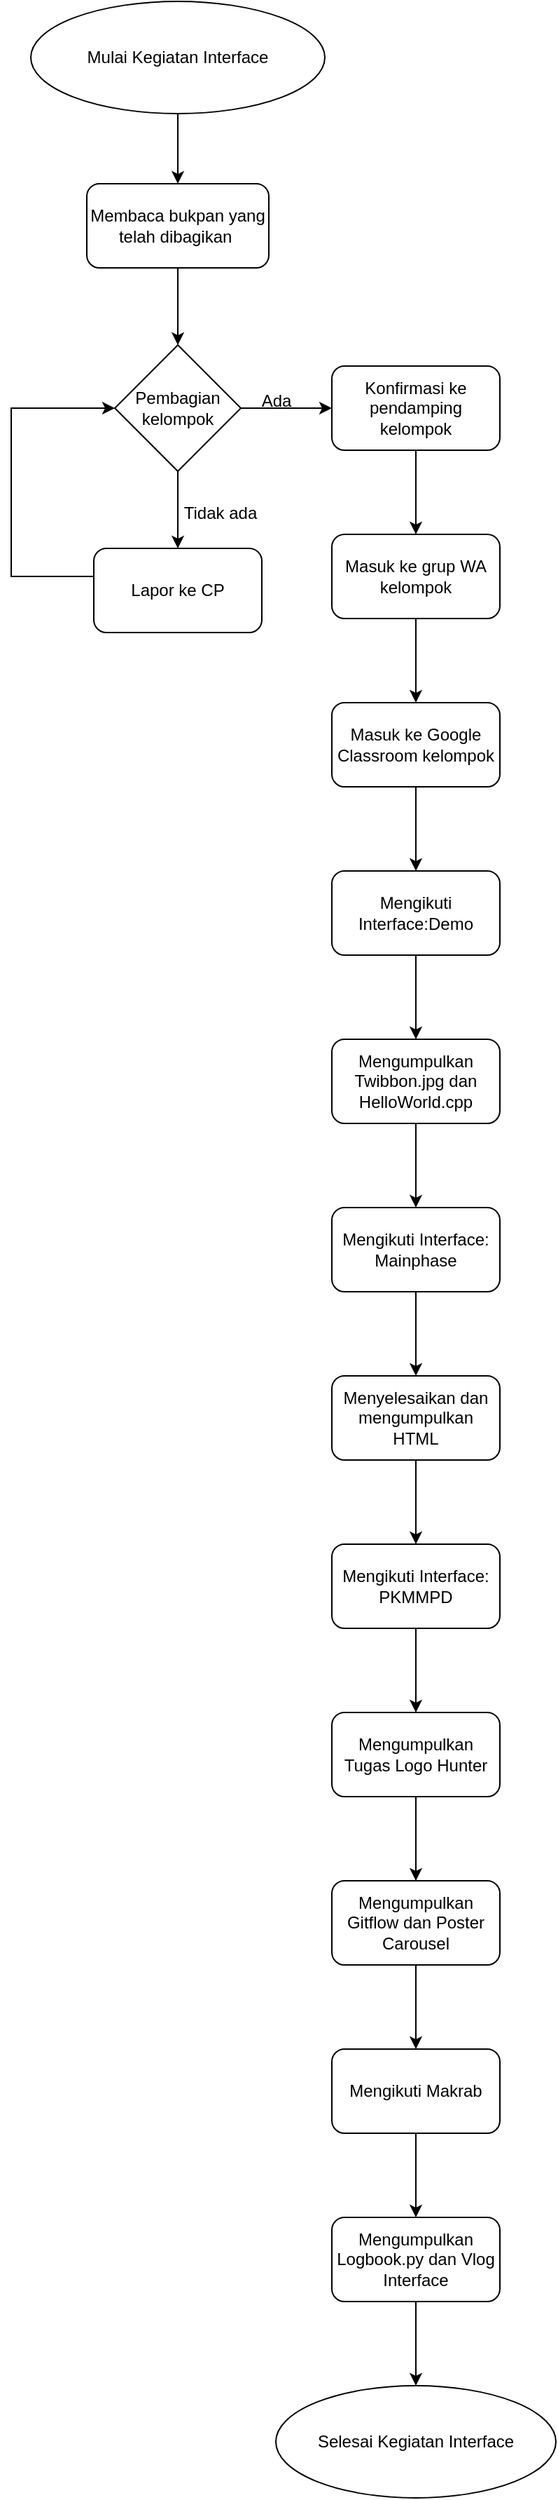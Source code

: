 <mxfile version="24.7.8">
  <diagram id="C5RBs43oDa-KdzZeNtuy" name="Page-1">
    <mxGraphModel dx="794" dy="539" grid="1" gridSize="10" guides="1" tooltips="1" connect="1" arrows="1" fold="1" page="1" pageScale="1" pageWidth="827" pageHeight="1169" math="0" shadow="0">
      <root>
        <mxCell id="WIyWlLk6GJQsqaUBKTNV-0" />
        <mxCell id="WIyWlLk6GJQsqaUBKTNV-1" parent="WIyWlLk6GJQsqaUBKTNV-0" />
        <mxCell id="yGrnE1PD_NmoXbB0c2LZ-3" value="" style="edgeStyle=orthogonalEdgeStyle;rounded=0;orthogonalLoop=1;jettySize=auto;html=1;" parent="WIyWlLk6GJQsqaUBKTNV-1" source="yGrnE1PD_NmoXbB0c2LZ-0" target="yGrnE1PD_NmoXbB0c2LZ-2" edge="1">
          <mxGeometry relative="1" as="geometry" />
        </mxCell>
        <mxCell id="yGrnE1PD_NmoXbB0c2LZ-0" value="Membaca bukpan yang telah dibagikan&amp;nbsp;" style="rounded=1;whiteSpace=wrap;html=1;" parent="WIyWlLk6GJQsqaUBKTNV-1" vertex="1">
          <mxGeometry x="155" y="130" width="130" height="60" as="geometry" />
        </mxCell>
        <mxCell id="yGrnE1PD_NmoXbB0c2LZ-1" value="" style="endArrow=classic;html=1;rounded=0;exitX=0.5;exitY=1;exitDx=0;exitDy=0;entryX=0.5;entryY=0;entryDx=0;entryDy=0;strokeColor=default;" parent="WIyWlLk6GJQsqaUBKTNV-1" source="jEUhK4ZdqcAdpbAayA9G-10" target="yGrnE1PD_NmoXbB0c2LZ-0" edge="1">
          <mxGeometry width="50" height="50" relative="1" as="geometry">
            <mxPoint x="220" y="70" as="sourcePoint" />
            <mxPoint x="260" y="120" as="targetPoint" />
          </mxGeometry>
        </mxCell>
        <mxCell id="yGrnE1PD_NmoXbB0c2LZ-5" value="" style="edgeStyle=orthogonalEdgeStyle;rounded=0;orthogonalLoop=1;jettySize=auto;html=1;" parent="WIyWlLk6GJQsqaUBKTNV-1" source="yGrnE1PD_NmoXbB0c2LZ-2" target="yGrnE1PD_NmoXbB0c2LZ-4" edge="1">
          <mxGeometry relative="1" as="geometry" />
        </mxCell>
        <mxCell id="yGrnE1PD_NmoXbB0c2LZ-12" value="" style="edgeStyle=orthogonalEdgeStyle;rounded=0;orthogonalLoop=1;jettySize=auto;html=1;" parent="WIyWlLk6GJQsqaUBKTNV-1" source="yGrnE1PD_NmoXbB0c2LZ-2" target="yGrnE1PD_NmoXbB0c2LZ-11" edge="1">
          <mxGeometry relative="1" as="geometry" />
        </mxCell>
        <mxCell id="yGrnE1PD_NmoXbB0c2LZ-2" value="Pembagian kelompok" style="rhombus;whiteSpace=wrap;html=1;" parent="WIyWlLk6GJQsqaUBKTNV-1" vertex="1">
          <mxGeometry x="175" y="245" width="90" height="90" as="geometry" />
        </mxCell>
        <mxCell id="yGrnE1PD_NmoXbB0c2LZ-4" value="Lapor ke CP" style="rounded=1;whiteSpace=wrap;html=1;" parent="WIyWlLk6GJQsqaUBKTNV-1" vertex="1">
          <mxGeometry x="160" y="390" width="120" height="60" as="geometry" />
        </mxCell>
        <mxCell id="yGrnE1PD_NmoXbB0c2LZ-10" value="" style="endArrow=classic;html=1;rounded=0;exitX=0;exitY=0.5;exitDx=0;exitDy=0;edgeStyle=orthogonalEdgeStyle;entryX=0;entryY=0.5;entryDx=0;entryDy=0;" parent="WIyWlLk6GJQsqaUBKTNV-1" source="yGrnE1PD_NmoXbB0c2LZ-4" target="yGrnE1PD_NmoXbB0c2LZ-2" edge="1">
          <mxGeometry width="50" height="50" relative="1" as="geometry">
            <mxPoint x="210" y="300" as="sourcePoint" />
            <mxPoint x="100" y="280" as="targetPoint" />
            <Array as="points">
              <mxPoint x="160" y="410" />
              <mxPoint x="101" y="410" />
              <mxPoint x="101" y="290" />
            </Array>
          </mxGeometry>
        </mxCell>
        <mxCell id="yGrnE1PD_NmoXbB0c2LZ-14" value="" style="edgeStyle=orthogonalEdgeStyle;rounded=0;orthogonalLoop=1;jettySize=auto;html=1;" parent="WIyWlLk6GJQsqaUBKTNV-1" source="yGrnE1PD_NmoXbB0c2LZ-11" target="yGrnE1PD_NmoXbB0c2LZ-13" edge="1">
          <mxGeometry relative="1" as="geometry" />
        </mxCell>
        <mxCell id="yGrnE1PD_NmoXbB0c2LZ-11" value="Konfirmasi ke pendamping kelompok" style="rounded=1;whiteSpace=wrap;html=1;" parent="WIyWlLk6GJQsqaUBKTNV-1" vertex="1">
          <mxGeometry x="330" y="260" width="120" height="60" as="geometry" />
        </mxCell>
        <mxCell id="yGrnE1PD_NmoXbB0c2LZ-16" value="" style="edgeStyle=orthogonalEdgeStyle;rounded=0;orthogonalLoop=1;jettySize=auto;html=1;" parent="WIyWlLk6GJQsqaUBKTNV-1" source="yGrnE1PD_NmoXbB0c2LZ-13" target="yGrnE1PD_NmoXbB0c2LZ-15" edge="1">
          <mxGeometry relative="1" as="geometry" />
        </mxCell>
        <mxCell id="yGrnE1PD_NmoXbB0c2LZ-13" value="Masuk ke grup WA kelompok" style="rounded=1;whiteSpace=wrap;html=1;" parent="WIyWlLk6GJQsqaUBKTNV-1" vertex="1">
          <mxGeometry x="330" y="380" width="120" height="60" as="geometry" />
        </mxCell>
        <mxCell id="yGrnE1PD_NmoXbB0c2LZ-18" value="" style="edgeStyle=orthogonalEdgeStyle;rounded=0;orthogonalLoop=1;jettySize=auto;html=1;exitX=0.5;exitY=1;exitDx=0;exitDy=0;entryX=0.5;entryY=0;entryDx=0;entryDy=0;" parent="WIyWlLk6GJQsqaUBKTNV-1" source="jEUhK4ZdqcAdpbAayA9G-11" target="jEUhK4ZdqcAdpbAayA9G-0" edge="1">
          <mxGeometry relative="1" as="geometry">
            <mxPoint x="600" y="720" as="sourcePoint" />
            <mxPoint x="680" y="730" as="targetPoint" />
          </mxGeometry>
        </mxCell>
        <mxCell id="jEUhK4ZdqcAdpbAayA9G-12" value="" style="edgeStyle=orthogonalEdgeStyle;rounded=0;orthogonalLoop=1;jettySize=auto;html=1;entryX=0.5;entryY=0;entryDx=0;entryDy=0;" edge="1" parent="WIyWlLk6GJQsqaUBKTNV-1" source="yGrnE1PD_NmoXbB0c2LZ-15" target="yGrnE1PD_NmoXbB0c2LZ-17">
          <mxGeometry relative="1" as="geometry">
            <mxPoint x="420" y="590" as="targetPoint" />
            <Array as="points">
              <mxPoint x="390" y="610" />
              <mxPoint x="390" y="610" />
            </Array>
          </mxGeometry>
        </mxCell>
        <mxCell id="yGrnE1PD_NmoXbB0c2LZ-15" value="Masuk ke Google Classroom kelompok" style="rounded=1;whiteSpace=wrap;html=1;" parent="WIyWlLk6GJQsqaUBKTNV-1" vertex="1">
          <mxGeometry x="330" y="500" width="120" height="60" as="geometry" />
        </mxCell>
        <mxCell id="jEUhK4ZdqcAdpbAayA9G-13" value="" style="edgeStyle=orthogonalEdgeStyle;rounded=0;orthogonalLoop=1;jettySize=auto;html=1;" edge="1" parent="WIyWlLk6GJQsqaUBKTNV-1" source="yGrnE1PD_NmoXbB0c2LZ-17" target="jEUhK4ZdqcAdpbAayA9G-11">
          <mxGeometry relative="1" as="geometry" />
        </mxCell>
        <mxCell id="yGrnE1PD_NmoXbB0c2LZ-17" value="Mengikuti Interface:Demo" style="rounded=1;whiteSpace=wrap;html=1;" parent="WIyWlLk6GJQsqaUBKTNV-1" vertex="1">
          <mxGeometry x="330" y="620" width="120" height="60" as="geometry" />
        </mxCell>
        <mxCell id="jEUhK4ZdqcAdpbAayA9G-18" value="" style="edgeStyle=orthogonalEdgeStyle;rounded=0;orthogonalLoop=1;jettySize=auto;html=1;" edge="1" parent="WIyWlLk6GJQsqaUBKTNV-1" source="jEUhK4ZdqcAdpbAayA9G-0" target="jEUhK4ZdqcAdpbAayA9G-17">
          <mxGeometry relative="1" as="geometry" />
        </mxCell>
        <mxCell id="jEUhK4ZdqcAdpbAayA9G-19" style="edgeStyle=orthogonalEdgeStyle;rounded=0;orthogonalLoop=1;jettySize=auto;html=1;exitX=0.5;exitY=1;exitDx=0;exitDy=0;entryX=0.5;entryY=1;entryDx=0;entryDy=0;" edge="1" parent="WIyWlLk6GJQsqaUBKTNV-1" source="jEUhK4ZdqcAdpbAayA9G-17" target="jEUhK4ZdqcAdpbAayA9G-17">
          <mxGeometry relative="1" as="geometry" />
        </mxCell>
        <mxCell id="jEUhK4ZdqcAdpbAayA9G-0" value="Mengikuti Interface: Mainphase" style="whiteSpace=wrap;html=1;rounded=1;" vertex="1" parent="WIyWlLk6GJQsqaUBKTNV-1">
          <mxGeometry x="330" y="860" width="120" height="60" as="geometry" />
        </mxCell>
        <mxCell id="jEUhK4ZdqcAdpbAayA9G-2" value="Ada" style="text;html=1;align=center;verticalAlign=middle;resizable=0;points=[];autosize=1;strokeColor=none;fillColor=none;" vertex="1" parent="WIyWlLk6GJQsqaUBKTNV-1">
          <mxGeometry x="270" y="270" width="40" height="30" as="geometry" />
        </mxCell>
        <mxCell id="jEUhK4ZdqcAdpbAayA9G-3" value="Tidak ada" style="text;html=1;align=center;verticalAlign=middle;resizable=0;points=[];autosize=1;strokeColor=none;fillColor=none;" vertex="1" parent="WIyWlLk6GJQsqaUBKTNV-1">
          <mxGeometry x="210" y="350" width="80" height="30" as="geometry" />
        </mxCell>
        <mxCell id="jEUhK4ZdqcAdpbAayA9G-29" value="" style="edgeStyle=orthogonalEdgeStyle;rounded=0;orthogonalLoop=1;jettySize=auto;html=1;" edge="1" parent="WIyWlLk6GJQsqaUBKTNV-1" source="jEUhK4ZdqcAdpbAayA9G-4" target="jEUhK4ZdqcAdpbAayA9G-28">
          <mxGeometry relative="1" as="geometry" />
        </mxCell>
        <mxCell id="jEUhK4ZdqcAdpbAayA9G-4" value="Mengikuti Interface: PKMMPD" style="whiteSpace=wrap;html=1;rounded=1;" vertex="1" parent="WIyWlLk6GJQsqaUBKTNV-1">
          <mxGeometry x="330" y="1100" width="120" height="60" as="geometry" />
        </mxCell>
        <mxCell id="jEUhK4ZdqcAdpbAayA9G-27" style="edgeStyle=orthogonalEdgeStyle;rounded=0;orthogonalLoop=1;jettySize=auto;html=1;exitX=0.5;exitY=1;exitDx=0;exitDy=0;entryX=0.5;entryY=0;entryDx=0;entryDy=0;" edge="1" parent="WIyWlLk6GJQsqaUBKTNV-1" source="jEUhK4ZdqcAdpbAayA9G-6" target="jEUhK4ZdqcAdpbAayA9G-20">
          <mxGeometry relative="1" as="geometry" />
        </mxCell>
        <mxCell id="jEUhK4ZdqcAdpbAayA9G-6" value="Mengikuti Makrab" style="whiteSpace=wrap;html=1;rounded=1;" vertex="1" parent="WIyWlLk6GJQsqaUBKTNV-1">
          <mxGeometry x="330" y="1460" width="120" height="60" as="geometry" />
        </mxCell>
        <mxCell id="jEUhK4ZdqcAdpbAayA9G-8" value="Selesai Kegiatan Interface" style="ellipse;whiteSpace=wrap;html=1;rounded=1;" vertex="1" parent="WIyWlLk6GJQsqaUBKTNV-1">
          <mxGeometry x="290" y="1700" width="200" height="80" as="geometry" />
        </mxCell>
        <mxCell id="jEUhK4ZdqcAdpbAayA9G-10" value="Mulai Kegiatan Interface" style="ellipse;whiteSpace=wrap;html=1;" vertex="1" parent="WIyWlLk6GJQsqaUBKTNV-1">
          <mxGeometry x="115" width="210" height="80" as="geometry" />
        </mxCell>
        <mxCell id="jEUhK4ZdqcAdpbAayA9G-11" value="Mengumpulkan Twibbon.jpg dan HelloWorld.cpp" style="whiteSpace=wrap;html=1;rounded=1;" vertex="1" parent="WIyWlLk6GJQsqaUBKTNV-1">
          <mxGeometry x="330" y="740" width="120" height="60" as="geometry" />
        </mxCell>
        <mxCell id="jEUhK4ZdqcAdpbAayA9G-31" style="edgeStyle=orthogonalEdgeStyle;rounded=0;orthogonalLoop=1;jettySize=auto;html=1;exitX=0.5;exitY=1;exitDx=0;exitDy=0;entryX=0.5;entryY=0;entryDx=0;entryDy=0;" edge="1" parent="WIyWlLk6GJQsqaUBKTNV-1" source="jEUhK4ZdqcAdpbAayA9G-17" target="jEUhK4ZdqcAdpbAayA9G-4">
          <mxGeometry relative="1" as="geometry" />
        </mxCell>
        <mxCell id="jEUhK4ZdqcAdpbAayA9G-17" value="Menyelesaikan dan mengumpulkan HTML" style="whiteSpace=wrap;html=1;rounded=1;" vertex="1" parent="WIyWlLk6GJQsqaUBKTNV-1">
          <mxGeometry x="330" y="980" width="120" height="60" as="geometry" />
        </mxCell>
        <mxCell id="jEUhK4ZdqcAdpbAayA9G-26" value="" style="edgeStyle=orthogonalEdgeStyle;rounded=0;orthogonalLoop=1;jettySize=auto;html=1;" edge="1" parent="WIyWlLk6GJQsqaUBKTNV-1" source="jEUhK4ZdqcAdpbAayA9G-20" target="jEUhK4ZdqcAdpbAayA9G-8">
          <mxGeometry relative="1" as="geometry" />
        </mxCell>
        <mxCell id="jEUhK4ZdqcAdpbAayA9G-20" value="Mengumpulkan Logbook.py dan Vlog Interface" style="whiteSpace=wrap;html=1;rounded=1;" vertex="1" parent="WIyWlLk6GJQsqaUBKTNV-1">
          <mxGeometry x="330" y="1580" width="120" height="60" as="geometry" />
        </mxCell>
        <mxCell id="jEUhK4ZdqcAdpbAayA9G-23" value="Mengumpulkan Gitflow dan Poster Carousel" style="whiteSpace=wrap;html=1;rounded=1;" vertex="1" parent="WIyWlLk6GJQsqaUBKTNV-1">
          <mxGeometry x="330" y="1340" width="120" height="60" as="geometry" />
        </mxCell>
        <mxCell id="jEUhK4ZdqcAdpbAayA9G-25" value="" style="endArrow=classic;html=1;rounded=0;entryX=0.5;entryY=0;entryDx=0;entryDy=0;exitX=0.5;exitY=1;exitDx=0;exitDy=0;" edge="1" parent="WIyWlLk6GJQsqaUBKTNV-1" source="jEUhK4ZdqcAdpbAayA9G-23" target="jEUhK4ZdqcAdpbAayA9G-6">
          <mxGeometry width="50" height="50" relative="1" as="geometry">
            <mxPoint x="390" y="1170" as="sourcePoint" />
            <mxPoint x="430" y="1120" as="targetPoint" />
          </mxGeometry>
        </mxCell>
        <mxCell id="jEUhK4ZdqcAdpbAayA9G-30" style="edgeStyle=orthogonalEdgeStyle;rounded=0;orthogonalLoop=1;jettySize=auto;html=1;exitX=0.5;exitY=1;exitDx=0;exitDy=0;entryX=0.5;entryY=0;entryDx=0;entryDy=0;" edge="1" parent="WIyWlLk6GJQsqaUBKTNV-1" source="jEUhK4ZdqcAdpbAayA9G-28" target="jEUhK4ZdqcAdpbAayA9G-23">
          <mxGeometry relative="1" as="geometry" />
        </mxCell>
        <mxCell id="jEUhK4ZdqcAdpbAayA9G-28" value="Mengumpulkan Tugas Logo Hunter" style="whiteSpace=wrap;html=1;rounded=1;" vertex="1" parent="WIyWlLk6GJQsqaUBKTNV-1">
          <mxGeometry x="330" y="1220" width="120" height="60" as="geometry" />
        </mxCell>
      </root>
    </mxGraphModel>
  </diagram>
</mxfile>
